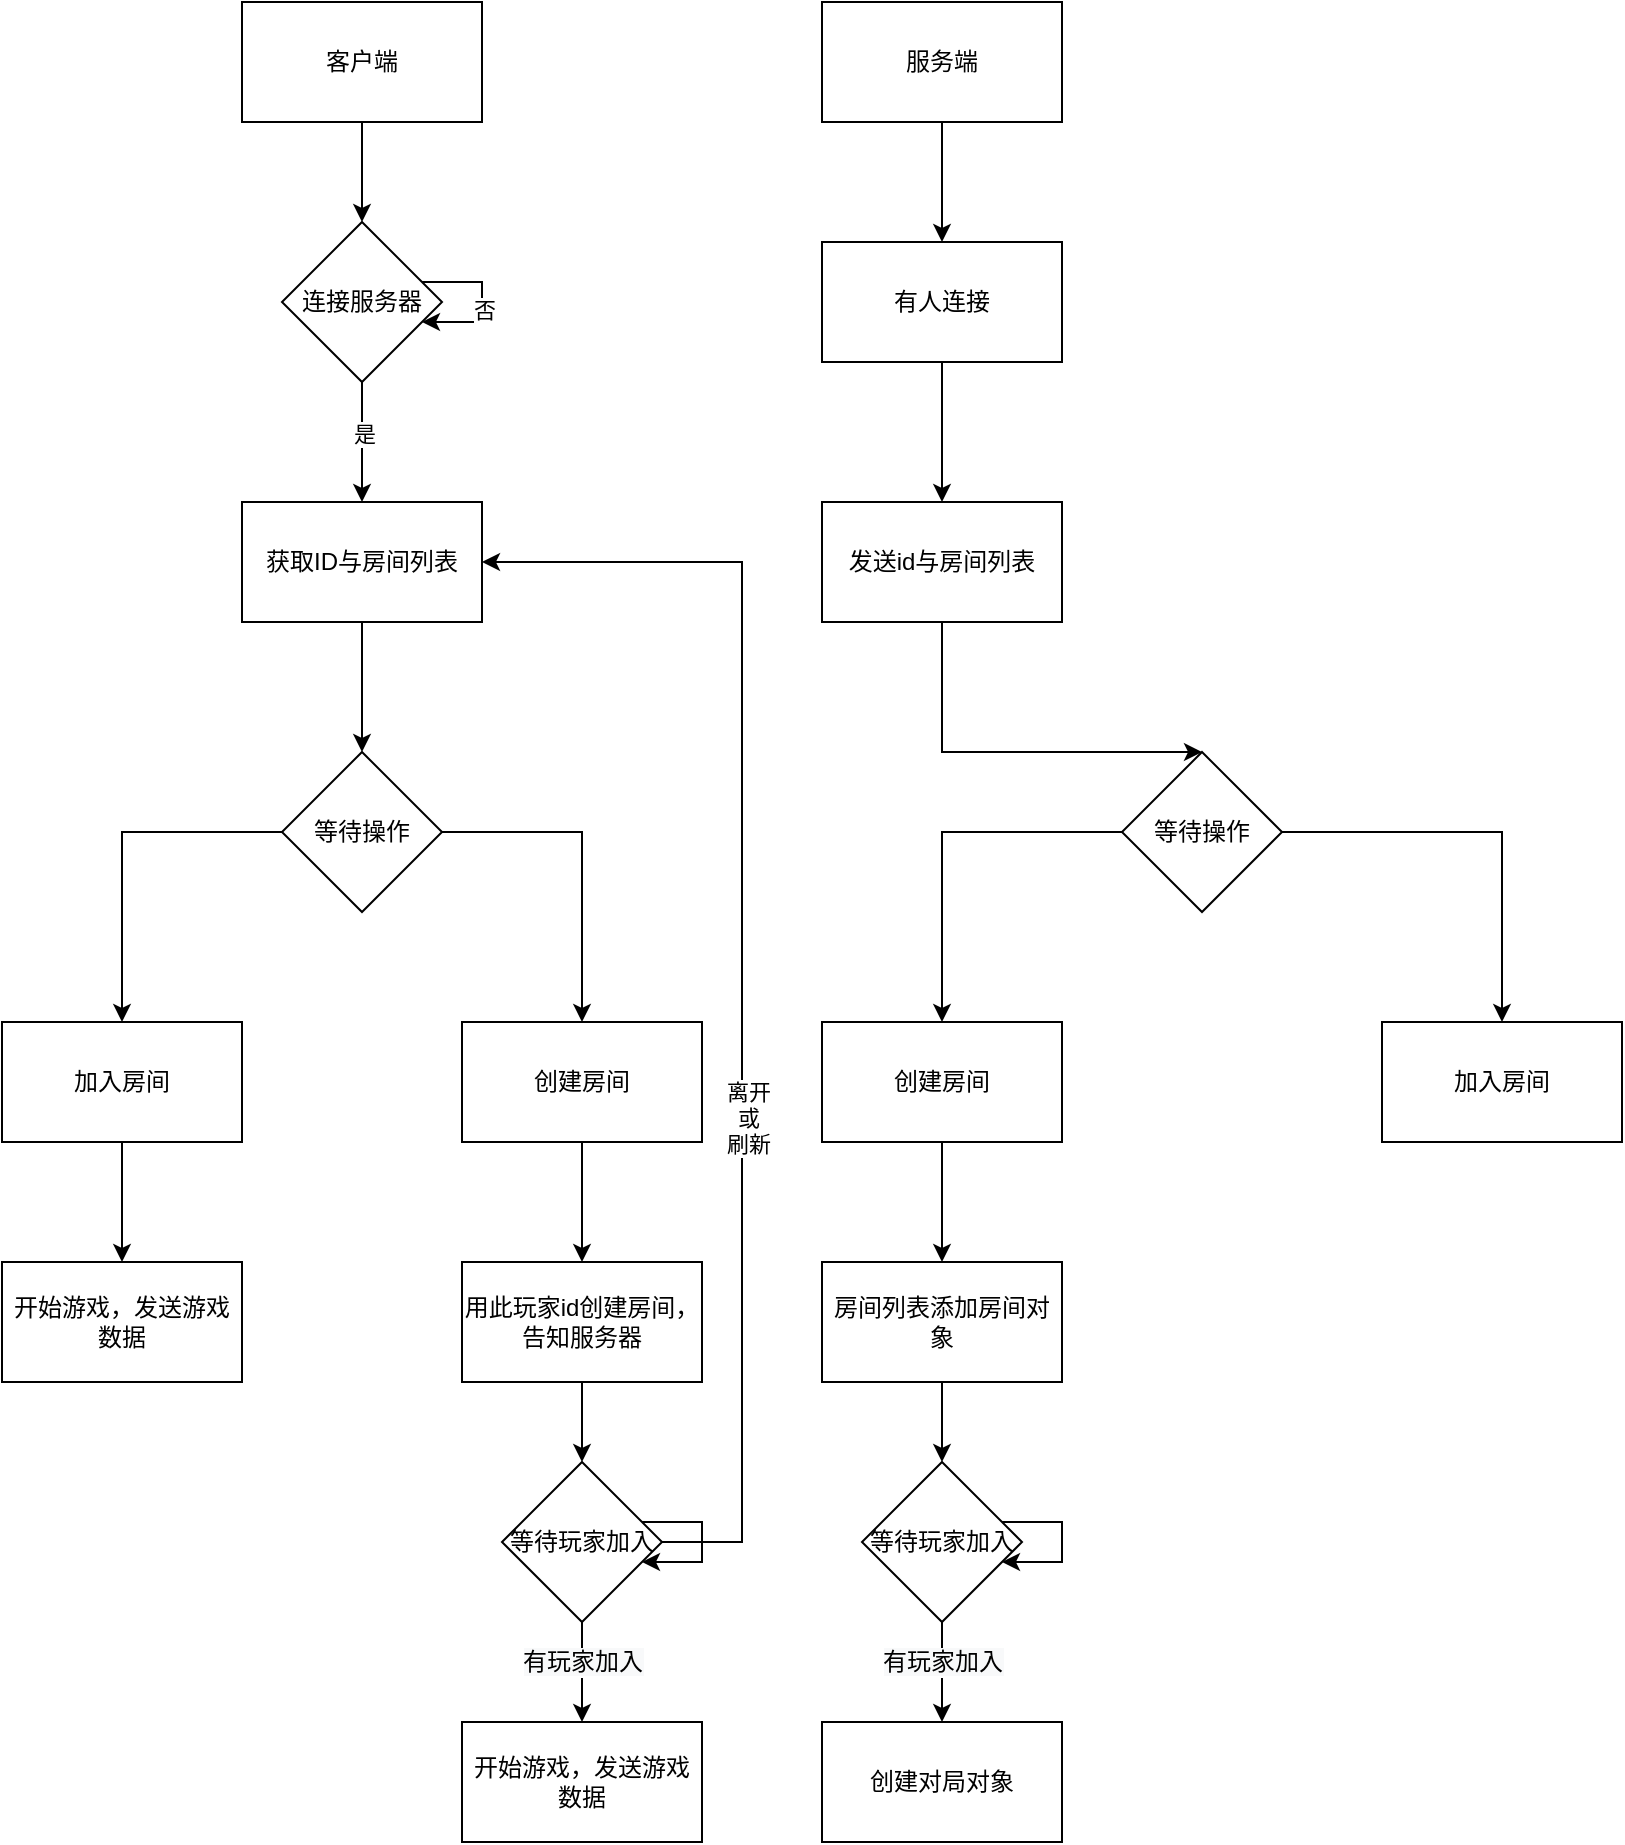 <mxfile version="13.9.9" type="device"><diagram id="8UiYjytf_usfV4nZDSaY" name="第 1 页"><mxGraphModel dx="905" dy="665" grid="1" gridSize="10" guides="1" tooltips="1" connect="1" arrows="1" fold="1" page="1" pageScale="1" pageWidth="827" pageHeight="1169" math="0" shadow="0"><root><mxCell id="0"/><mxCell id="1" parent="0"/><mxCell id="bOhBvdLOwl0-uK6Cwdwo-12" style="edgeStyle=orthogonalEdgeStyle;rounded=0;orthogonalLoop=1;jettySize=auto;html=1;" edge="1" parent="1" source="bOhBvdLOwl0-uK6Cwdwo-1" target="bOhBvdLOwl0-uK6Cwdwo-11"><mxGeometry relative="1" as="geometry"/></mxCell><mxCell id="bOhBvdLOwl0-uK6Cwdwo-1" value="服务端" style="rounded=0;whiteSpace=wrap;html=1;" vertex="1" parent="1"><mxGeometry x="570" y="170" width="120" height="60" as="geometry"/></mxCell><mxCell id="bOhBvdLOwl0-uK6Cwdwo-10" style="edgeStyle=orthogonalEdgeStyle;rounded=0;orthogonalLoop=1;jettySize=auto;html=1;" edge="1" parent="1" source="bOhBvdLOwl0-uK6Cwdwo-2" target="bOhBvdLOwl0-uK6Cwdwo-3"><mxGeometry relative="1" as="geometry"/></mxCell><mxCell id="bOhBvdLOwl0-uK6Cwdwo-2" value="客户端" style="rounded=0;whiteSpace=wrap;html=1;" vertex="1" parent="1"><mxGeometry x="280" y="170" width="120" height="60" as="geometry"/></mxCell><mxCell id="bOhBvdLOwl0-uK6Cwdwo-7" style="edgeStyle=orthogonalEdgeStyle;rounded=0;orthogonalLoop=1;jettySize=auto;html=1;" edge="1" parent="1" source="bOhBvdLOwl0-uK6Cwdwo-3" target="bOhBvdLOwl0-uK6Cwdwo-4"><mxGeometry relative="1" as="geometry"><Array as="points"><mxPoint x="340" y="390"/><mxPoint x="340" y="390"/></Array></mxGeometry></mxCell><mxCell id="bOhBvdLOwl0-uK6Cwdwo-8" value="是" style="edgeLabel;html=1;align=center;verticalAlign=middle;resizable=0;points=[];" vertex="1" connectable="0" parent="bOhBvdLOwl0-uK6Cwdwo-7"><mxGeometry x="-0.146" y="1" relative="1" as="geometry"><mxPoint as="offset"/></mxGeometry></mxCell><mxCell id="bOhBvdLOwl0-uK6Cwdwo-3" value="连接服务器" style="rhombus;whiteSpace=wrap;html=1;" vertex="1" parent="1"><mxGeometry x="300" y="280" width="80" height="80" as="geometry"/></mxCell><mxCell id="bOhBvdLOwl0-uK6Cwdwo-16" style="edgeStyle=orthogonalEdgeStyle;rounded=0;orthogonalLoop=1;jettySize=auto;html=1;" edge="1" parent="1" source="bOhBvdLOwl0-uK6Cwdwo-4" target="bOhBvdLOwl0-uK6Cwdwo-15"><mxGeometry relative="1" as="geometry"/></mxCell><mxCell id="bOhBvdLOwl0-uK6Cwdwo-4" value="获取ID与房间列表" style="rounded=0;whiteSpace=wrap;html=1;" vertex="1" parent="1"><mxGeometry x="280" y="420" width="120" height="60" as="geometry"/></mxCell><mxCell id="bOhBvdLOwl0-uK6Cwdwo-5" style="edgeStyle=orthogonalEdgeStyle;rounded=0;orthogonalLoop=1;jettySize=auto;html=1;" edge="1" parent="1" source="bOhBvdLOwl0-uK6Cwdwo-3" target="bOhBvdLOwl0-uK6Cwdwo-3"><mxGeometry relative="1" as="geometry"/></mxCell><mxCell id="bOhBvdLOwl0-uK6Cwdwo-6" value="否" style="edgeLabel;html=1;align=center;verticalAlign=middle;resizable=0;points=[];" vertex="1" connectable="0" parent="bOhBvdLOwl0-uK6Cwdwo-5"><mxGeometry x="0.088" y="1" relative="1" as="geometry"><mxPoint as="offset"/></mxGeometry></mxCell><mxCell id="bOhBvdLOwl0-uK6Cwdwo-14" style="edgeStyle=orthogonalEdgeStyle;rounded=0;orthogonalLoop=1;jettySize=auto;html=1;" edge="1" parent="1" source="bOhBvdLOwl0-uK6Cwdwo-11" target="bOhBvdLOwl0-uK6Cwdwo-13"><mxGeometry relative="1" as="geometry"/></mxCell><mxCell id="bOhBvdLOwl0-uK6Cwdwo-11" value="有人连接" style="rounded=0;whiteSpace=wrap;html=1;" vertex="1" parent="1"><mxGeometry x="570" y="290" width="120" height="60" as="geometry"/></mxCell><mxCell id="bOhBvdLOwl0-uK6Cwdwo-25" style="edgeStyle=orthogonalEdgeStyle;rounded=0;orthogonalLoop=1;jettySize=auto;html=1;entryX=0.5;entryY=0;entryDx=0;entryDy=0;" edge="1" parent="1" source="bOhBvdLOwl0-uK6Cwdwo-13" target="bOhBvdLOwl0-uK6Cwdwo-33"><mxGeometry relative="1" as="geometry"><mxPoint x="630" y="545" as="targetPoint"/><Array as="points"><mxPoint x="630" y="545"/></Array></mxGeometry></mxCell><mxCell id="bOhBvdLOwl0-uK6Cwdwo-13" value="发送id与房间列表" style="rounded=0;whiteSpace=wrap;html=1;" vertex="1" parent="1"><mxGeometry x="570" y="420" width="120" height="60" as="geometry"/></mxCell><mxCell id="bOhBvdLOwl0-uK6Cwdwo-20" style="edgeStyle=orthogonalEdgeStyle;rounded=0;orthogonalLoop=1;jettySize=auto;html=1;" edge="1" parent="1" source="bOhBvdLOwl0-uK6Cwdwo-15" target="bOhBvdLOwl0-uK6Cwdwo-18"><mxGeometry relative="1" as="geometry"/></mxCell><mxCell id="bOhBvdLOwl0-uK6Cwdwo-15" value="等待操作" style="rhombus;whiteSpace=wrap;html=1;" vertex="1" parent="1"><mxGeometry x="300" y="545" width="80" height="80" as="geometry"/></mxCell><mxCell id="bOhBvdLOwl0-uK6Cwdwo-17" style="edgeStyle=orthogonalEdgeStyle;rounded=0;orthogonalLoop=1;jettySize=auto;html=1;" edge="1" parent="1" source="bOhBvdLOwl0-uK6Cwdwo-15" target="bOhBvdLOwl0-uK6Cwdwo-19"><mxGeometry relative="1" as="geometry"/></mxCell><mxCell id="bOhBvdLOwl0-uK6Cwdwo-58" style="edgeStyle=orthogonalEdgeStyle;rounded=0;orthogonalLoop=1;jettySize=auto;html=1;" edge="1" parent="1" source="bOhBvdLOwl0-uK6Cwdwo-18" target="bOhBvdLOwl0-uK6Cwdwo-57"><mxGeometry relative="1" as="geometry"/></mxCell><mxCell id="bOhBvdLOwl0-uK6Cwdwo-18" value="加入房间" style="rounded=0;whiteSpace=wrap;html=1;" vertex="1" parent="1"><mxGeometry x="160" y="680" width="120" height="60" as="geometry"/></mxCell><mxCell id="bOhBvdLOwl0-uK6Cwdwo-22" style="edgeStyle=orthogonalEdgeStyle;rounded=0;orthogonalLoop=1;jettySize=auto;html=1;" edge="1" parent="1" source="bOhBvdLOwl0-uK6Cwdwo-19" target="bOhBvdLOwl0-uK6Cwdwo-21"><mxGeometry relative="1" as="geometry"/></mxCell><mxCell id="bOhBvdLOwl0-uK6Cwdwo-19" value="创建房间" style="rounded=0;whiteSpace=wrap;html=1;" vertex="1" parent="1"><mxGeometry x="390" y="680" width="120" height="60" as="geometry"/></mxCell><mxCell id="bOhBvdLOwl0-uK6Cwdwo-41" style="edgeStyle=orthogonalEdgeStyle;rounded=0;orthogonalLoop=1;jettySize=auto;html=1;" edge="1" parent="1" source="bOhBvdLOwl0-uK6Cwdwo-21" target="bOhBvdLOwl0-uK6Cwdwo-39"><mxGeometry relative="1" as="geometry"/></mxCell><mxCell id="bOhBvdLOwl0-uK6Cwdwo-21" value="用此玩家id创建房间，告知服务器" style="rounded=0;whiteSpace=wrap;html=1;" vertex="1" parent="1"><mxGeometry x="390" y="800" width="120" height="60" as="geometry"/></mxCell><mxCell id="bOhBvdLOwl0-uK6Cwdwo-32" style="edgeStyle=orthogonalEdgeStyle;rounded=0;orthogonalLoop=1;jettySize=auto;html=1;" edge="1" parent="1" source="bOhBvdLOwl0-uK6Cwdwo-33" target="bOhBvdLOwl0-uK6Cwdwo-35"><mxGeometry relative="1" as="geometry"/></mxCell><mxCell id="bOhBvdLOwl0-uK6Cwdwo-33" value="等待操作" style="rhombus;whiteSpace=wrap;html=1;" vertex="1" parent="1"><mxGeometry x="720" y="545" width="80" height="80" as="geometry"/></mxCell><mxCell id="bOhBvdLOwl0-uK6Cwdwo-34" style="edgeStyle=orthogonalEdgeStyle;rounded=0;orthogonalLoop=1;jettySize=auto;html=1;" edge="1" parent="1" source="bOhBvdLOwl0-uK6Cwdwo-33" target="bOhBvdLOwl0-uK6Cwdwo-36"><mxGeometry relative="1" as="geometry"/></mxCell><mxCell id="bOhBvdLOwl0-uK6Cwdwo-35" value="加入房间" style="rounded=0;whiteSpace=wrap;html=1;" vertex="1" parent="1"><mxGeometry x="850" y="680" width="120" height="60" as="geometry"/></mxCell><mxCell id="bOhBvdLOwl0-uK6Cwdwo-38" style="edgeStyle=orthogonalEdgeStyle;rounded=0;orthogonalLoop=1;jettySize=auto;html=1;" edge="1" parent="1" source="bOhBvdLOwl0-uK6Cwdwo-36" target="bOhBvdLOwl0-uK6Cwdwo-37"><mxGeometry relative="1" as="geometry"/></mxCell><mxCell id="bOhBvdLOwl0-uK6Cwdwo-36" value="创建房间" style="rounded=0;whiteSpace=wrap;html=1;" vertex="1" parent="1"><mxGeometry x="570" y="680" width="120" height="60" as="geometry"/></mxCell><mxCell id="bOhBvdLOwl0-uK6Cwdwo-45" style="edgeStyle=orthogonalEdgeStyle;rounded=0;orthogonalLoop=1;jettySize=auto;html=1;entryX=0.5;entryY=0;entryDx=0;entryDy=0;" edge="1" parent="1" source="bOhBvdLOwl0-uK6Cwdwo-37" target="bOhBvdLOwl0-uK6Cwdwo-42"><mxGeometry relative="1" as="geometry"/></mxCell><mxCell id="bOhBvdLOwl0-uK6Cwdwo-37" value="房间列表添加房间对象" style="rounded=0;whiteSpace=wrap;html=1;" vertex="1" parent="1"><mxGeometry x="570" y="800" width="120" height="60" as="geometry"/></mxCell><mxCell id="bOhBvdLOwl0-uK6Cwdwo-50" style="edgeStyle=orthogonalEdgeStyle;rounded=0;orthogonalLoop=1;jettySize=auto;html=1;entryX=1;entryY=0.5;entryDx=0;entryDy=0;" edge="1" parent="1" source="bOhBvdLOwl0-uK6Cwdwo-39" target="bOhBvdLOwl0-uK6Cwdwo-4"><mxGeometry relative="1" as="geometry"><Array as="points"><mxPoint x="530" y="940"/><mxPoint x="530" y="450"/></Array></mxGeometry></mxCell><mxCell id="bOhBvdLOwl0-uK6Cwdwo-51" value="离开&lt;br&gt;或&lt;br&gt;刷新" style="edgeLabel;html=1;align=center;verticalAlign=middle;resizable=0;points=[];" vertex="1" connectable="0" parent="bOhBvdLOwl0-uK6Cwdwo-50"><mxGeometry x="-0.236" y="-3" relative="1" as="geometry"><mxPoint as="offset"/></mxGeometry></mxCell><mxCell id="bOhBvdLOwl0-uK6Cwdwo-52" style="edgeStyle=orthogonalEdgeStyle;rounded=0;orthogonalLoop=1;jettySize=auto;html=1;" edge="1" parent="1" source="bOhBvdLOwl0-uK6Cwdwo-39" target="bOhBvdLOwl0-uK6Cwdwo-46"><mxGeometry relative="1" as="geometry"/></mxCell><mxCell id="bOhBvdLOwl0-uK6Cwdwo-53" value="&lt;span style=&quot;font-size: 12px ; background-color: rgb(248 , 249 , 250)&quot;&gt;有玩家加入&lt;/span&gt;" style="edgeLabel;html=1;align=center;verticalAlign=middle;resizable=0;points=[];" vertex="1" connectable="0" parent="bOhBvdLOwl0-uK6Cwdwo-52"><mxGeometry x="0.374" relative="1" as="geometry"><mxPoint y="-14.36" as="offset"/></mxGeometry></mxCell><mxCell id="bOhBvdLOwl0-uK6Cwdwo-39" value="等待玩家加入" style="rhombus;whiteSpace=wrap;html=1;" vertex="1" parent="1"><mxGeometry x="410" y="900" width="80" height="80" as="geometry"/></mxCell><mxCell id="bOhBvdLOwl0-uK6Cwdwo-40" style="edgeStyle=orthogonalEdgeStyle;rounded=0;orthogonalLoop=1;jettySize=auto;html=1;" edge="1" parent="1" source="bOhBvdLOwl0-uK6Cwdwo-39" target="bOhBvdLOwl0-uK6Cwdwo-39"><mxGeometry relative="1" as="geometry"/></mxCell><mxCell id="bOhBvdLOwl0-uK6Cwdwo-56" style="edgeStyle=orthogonalEdgeStyle;rounded=0;orthogonalLoop=1;jettySize=auto;html=1;" edge="1" parent="1" source="bOhBvdLOwl0-uK6Cwdwo-42" target="bOhBvdLOwl0-uK6Cwdwo-55"><mxGeometry relative="1" as="geometry"/></mxCell><mxCell id="bOhBvdLOwl0-uK6Cwdwo-42" value="等待玩家加入" style="rhombus;whiteSpace=wrap;html=1;" vertex="1" parent="1"><mxGeometry x="590" y="900" width="80" height="80" as="geometry"/></mxCell><mxCell id="bOhBvdLOwl0-uK6Cwdwo-43" style="edgeStyle=orthogonalEdgeStyle;rounded=0;orthogonalLoop=1;jettySize=auto;html=1;" edge="1" parent="1" source="bOhBvdLOwl0-uK6Cwdwo-42" target="bOhBvdLOwl0-uK6Cwdwo-42"><mxGeometry relative="1" as="geometry"/></mxCell><mxCell id="bOhBvdLOwl0-uK6Cwdwo-46" value="开始游戏，发送游戏数据" style="rounded=0;whiteSpace=wrap;html=1;" vertex="1" parent="1"><mxGeometry x="390" y="1030" width="120" height="60" as="geometry"/></mxCell><mxCell id="bOhBvdLOwl0-uK6Cwdwo-54" value="&lt;span style=&quot;font-size: 12px ; background-color: rgb(248 , 249 , 250)&quot;&gt;有玩家加入&lt;/span&gt;" style="edgeLabel;html=1;align=center;verticalAlign=middle;resizable=0;points=[];" vertex="1" connectable="0" parent="1"><mxGeometry x="630" y="1000.123" as="geometry"/></mxCell><mxCell id="bOhBvdLOwl0-uK6Cwdwo-55" value="创建对局对象" style="rounded=0;whiteSpace=wrap;html=1;" vertex="1" parent="1"><mxGeometry x="570" y="1030" width="120" height="60" as="geometry"/></mxCell><mxCell id="bOhBvdLOwl0-uK6Cwdwo-57" value="开始游戏，发送游戏数据" style="rounded=0;whiteSpace=wrap;html=1;" vertex="1" parent="1"><mxGeometry x="160" y="800" width="120" height="60" as="geometry"/></mxCell></root></mxGraphModel></diagram></mxfile>
